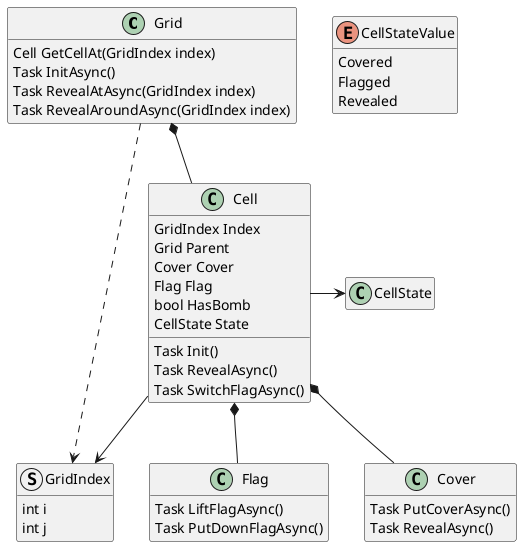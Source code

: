 ﻿@startuml
'https://plantuml.com/class-diagram

hide empty members

class Grid
{
    Cell GetCellAt(GridIndex index)
    Task InitAsync()
    Task RevealAtAsync(GridIndex index)
    Task RevealAroundAsync(GridIndex index)
}

struct GridIndex
{
    int i
    int j
}

Grid .> GridIndex

class Cell
{
    GridIndex Index
    Grid Parent
    Cover Cover
    Flag Flag
    bool HasBomb
    CellState State
    Task Init()
    Task RevealAsync()
    Task SwitchFlagAsync()
}

Cell --> GridIndex
Cell -> CellState

enum CellStateValue
{
    Covered
    Flagged
    Revealed
}

class Flag
{
    Task LiftFlagAsync()
    Task PutDownFlagAsync()
}

class Cover
{
    Task PutCoverAsync()
    Task RevealAsync()
}

Grid *-- Cell
Cell *-- Flag
Cell *-- Cover

@enduml